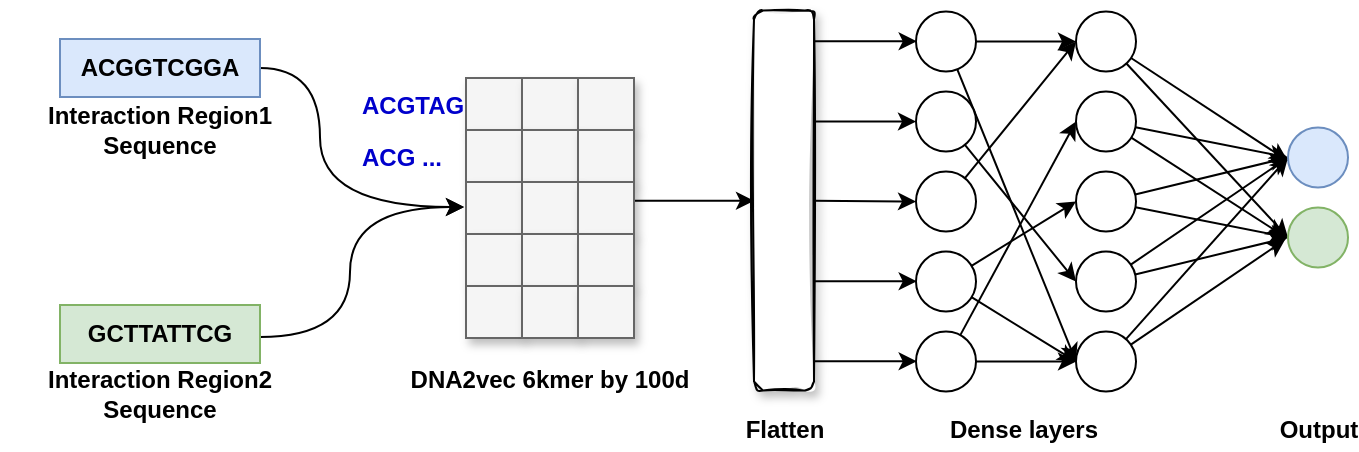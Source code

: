 <mxfile version="14.8.5" type="github">
  <diagram id="gIogGsXuzQi1VI0tjLUq" name="Page-1">
    <mxGraphModel dx="981" dy="526" grid="1" gridSize="10" guides="1" tooltips="1" connect="1" arrows="1" fold="1" page="1" pageScale="1" pageWidth="4681" pageHeight="3300" math="0" shadow="0">
      <root>
        <mxCell id="0" />
        <mxCell id="1" parent="0" />
        <mxCell id="Njo-u3qWFfw8xSDJ6qZh-193" style="edgeStyle=orthogonalEdgeStyle;curved=1;rounded=0;orthogonalLoop=1;jettySize=auto;html=1;entryX=0;entryY=0;entryDx=0;entryDy=0;exitX=1;exitY=0.5;exitDx=0;exitDy=0;fontStyle=1" edge="1" parent="1">
          <mxGeometry relative="1" as="geometry">
            <Array as="points">
              <mxPoint x="443" y="257.5" />
              <mxPoint x="443" y="326.5" />
            </Array>
            <mxPoint x="413" y="257" as="sourcePoint" />
            <mxPoint x="515" y="326.5" as="targetPoint" />
          </mxGeometry>
        </mxCell>
        <mxCell id="Njo-u3qWFfw8xSDJ6qZh-194" value="Interaction Region1 Sequence" style="text;html=1;strokeColor=none;fillColor=none;align=center;verticalAlign=middle;whiteSpace=wrap;rounded=0;fontStyle=1" vertex="1" parent="1">
          <mxGeometry x="283" y="277.5" width="160" height="20" as="geometry" />
        </mxCell>
        <mxCell id="Njo-u3qWFfw8xSDJ6qZh-195" style="edgeStyle=orthogonalEdgeStyle;curved=1;rounded=0;orthogonalLoop=1;jettySize=auto;html=1;entryX=0;entryY=0;entryDx=0;entryDy=0;exitX=1;exitY=0.5;exitDx=0;exitDy=0;fontStyle=1" edge="1" parent="1">
          <mxGeometry relative="1" as="geometry">
            <Array as="points">
              <mxPoint x="458" y="391.5" />
              <mxPoint x="458" y="326.5" />
            </Array>
            <mxPoint x="413" y="391.5" as="sourcePoint" />
            <mxPoint x="515" y="326.5" as="targetPoint" />
          </mxGeometry>
        </mxCell>
        <mxCell id="Njo-u3qWFfw8xSDJ6qZh-196" value="Interaction Region2 Sequence" style="text;html=1;strokeColor=none;fillColor=none;align=center;verticalAlign=middle;whiteSpace=wrap;rounded=0;fontStyle=1" vertex="1" parent="1">
          <mxGeometry x="283" y="409.5" width="160" height="20" as="geometry" />
        </mxCell>
        <mxCell id="Njo-u3qWFfw8xSDJ6qZh-198" style="edgeStyle=orthogonalEdgeStyle;rounded=0;orthogonalLoop=1;jettySize=auto;html=1;fontStyle=1" edge="1" parent="1">
          <mxGeometry relative="1" as="geometry">
            <mxPoint x="597" y="323.4" as="sourcePoint" />
            <mxPoint x="660" y="323.36" as="targetPoint" />
            <Array as="points">
              <mxPoint x="660" y="323.36" />
            </Array>
          </mxGeometry>
        </mxCell>
        <mxCell id="Njo-u3qWFfw8xSDJ6qZh-214" value="&lt;div&gt;ACGGTCGGA&lt;/div&gt;" style="text;html=1;strokeColor=#6c8ebf;fillColor=#dae8fc;align=center;verticalAlign=middle;whiteSpace=wrap;rounded=0;fontStyle=1" vertex="1" parent="1">
          <mxGeometry x="313" y="242.5" width="100" height="29" as="geometry" />
        </mxCell>
        <mxCell id="Njo-u3qWFfw8xSDJ6qZh-215" value="GCTTATTCG" style="text;html=1;strokeColor=#82b366;fillColor=#d5e8d4;align=center;verticalAlign=middle;whiteSpace=wrap;rounded=0;fontStyle=1" vertex="1" parent="1">
          <mxGeometry x="313" y="375.5" width="100" height="29" as="geometry" />
        </mxCell>
        <mxCell id="Njo-u3qWFfw8xSDJ6qZh-216" value="" style="rounded=0;whiteSpace=wrap;html=1;shadow=1;glass=0;sketch=0;fillColor=#f5f5f5;strokeColor=#666666;fontColor=#333333;fontStyle=1" vertex="1" parent="1">
          <mxGeometry x="516" y="262" width="28" height="26" as="geometry" />
        </mxCell>
        <mxCell id="Njo-u3qWFfw8xSDJ6qZh-217" value="DNA2vec 6kmer by 100d" style="text;html=1;strokeColor=none;fillColor=none;align=center;verticalAlign=middle;whiteSpace=wrap;rounded=0;fontStyle=1" vertex="1" parent="1">
          <mxGeometry x="478" y="403" width="160" height="20" as="geometry" />
        </mxCell>
        <mxCell id="Njo-u3qWFfw8xSDJ6qZh-218" value="" style="rounded=0;whiteSpace=wrap;html=1;shadow=1;glass=0;sketch=0;fillColor=#f5f5f5;strokeColor=#666666;fontColor=#333333;fontStyle=1" vertex="1" parent="1">
          <mxGeometry x="544" y="262" width="28" height="26" as="geometry" />
        </mxCell>
        <mxCell id="Njo-u3qWFfw8xSDJ6qZh-219" value="" style="rounded=0;whiteSpace=wrap;html=1;shadow=1;glass=0;sketch=0;fillColor=#f5f5f5;strokeColor=#666666;fontColor=#333333;fontStyle=1" vertex="1" parent="1">
          <mxGeometry x="572" y="262" width="28" height="26" as="geometry" />
        </mxCell>
        <mxCell id="Njo-u3qWFfw8xSDJ6qZh-220" value="" style="rounded=0;whiteSpace=wrap;html=1;shadow=1;glass=0;sketch=0;fillColor=#f5f5f5;strokeColor=#666666;fontColor=#333333;fontStyle=1" vertex="1" parent="1">
          <mxGeometry x="516" y="288" width="28" height="26" as="geometry" />
        </mxCell>
        <mxCell id="Njo-u3qWFfw8xSDJ6qZh-221" value="" style="rounded=0;whiteSpace=wrap;html=1;shadow=1;glass=0;sketch=0;fillColor=#f5f5f5;strokeColor=#666666;fontColor=#333333;fontStyle=1" vertex="1" parent="1">
          <mxGeometry x="544" y="288" width="28" height="26" as="geometry" />
        </mxCell>
        <mxCell id="Njo-u3qWFfw8xSDJ6qZh-222" value="" style="rounded=0;whiteSpace=wrap;html=1;shadow=1;glass=0;sketch=0;fillColor=#f5f5f5;strokeColor=#666666;fontColor=#333333;fontStyle=1" vertex="1" parent="1">
          <mxGeometry x="572" y="288" width="28" height="26" as="geometry" />
        </mxCell>
        <mxCell id="Njo-u3qWFfw8xSDJ6qZh-223" value="" style="rounded=0;whiteSpace=wrap;html=1;shadow=1;glass=0;sketch=0;fillColor=#f5f5f5;strokeColor=#666666;fontColor=#333333;fontStyle=1" vertex="1" parent="1">
          <mxGeometry x="516" y="314" width="28" height="26" as="geometry" />
        </mxCell>
        <mxCell id="Njo-u3qWFfw8xSDJ6qZh-224" value="" style="rounded=0;whiteSpace=wrap;html=1;shadow=1;glass=0;sketch=0;fillColor=#f5f5f5;strokeColor=#666666;fontColor=#333333;fontStyle=1" vertex="1" parent="1">
          <mxGeometry x="544" y="314" width="28" height="26" as="geometry" />
        </mxCell>
        <mxCell id="Njo-u3qWFfw8xSDJ6qZh-225" value="" style="rounded=0;whiteSpace=wrap;html=1;shadow=1;glass=0;sketch=0;fillColor=#f5f5f5;strokeColor=#666666;fontColor=#333333;fontStyle=1" vertex="1" parent="1">
          <mxGeometry x="572" y="314" width="28" height="26" as="geometry" />
        </mxCell>
        <mxCell id="Njo-u3qWFfw8xSDJ6qZh-226" value="" style="rounded=0;whiteSpace=wrap;html=1;shadow=1;glass=0;sketch=0;fillColor=#f5f5f5;strokeColor=#666666;fontColor=#333333;fontStyle=1" vertex="1" parent="1">
          <mxGeometry x="516" y="340" width="28" height="26" as="geometry" />
        </mxCell>
        <mxCell id="Njo-u3qWFfw8xSDJ6qZh-227" value="" style="rounded=0;whiteSpace=wrap;html=1;shadow=1;glass=0;sketch=0;fillColor=#f5f5f5;strokeColor=#666666;fontColor=#333333;fontStyle=1" vertex="1" parent="1">
          <mxGeometry x="544" y="340" width="28" height="26" as="geometry" />
        </mxCell>
        <mxCell id="Njo-u3qWFfw8xSDJ6qZh-228" value="" style="rounded=0;whiteSpace=wrap;html=1;shadow=1;glass=0;sketch=0;fillColor=#f5f5f5;strokeColor=#666666;fontColor=#333333;fontStyle=1" vertex="1" parent="1">
          <mxGeometry x="572" y="340" width="28" height="26" as="geometry" />
        </mxCell>
        <mxCell id="Njo-u3qWFfw8xSDJ6qZh-229" value="" style="rounded=0;whiteSpace=wrap;html=1;shadow=1;glass=0;sketch=0;fillColor=#f5f5f5;strokeColor=#666666;fontColor=#333333;fontStyle=1" vertex="1" parent="1">
          <mxGeometry x="516" y="366" width="28" height="26" as="geometry" />
        </mxCell>
        <mxCell id="Njo-u3qWFfw8xSDJ6qZh-230" value="" style="rounded=0;whiteSpace=wrap;html=1;shadow=1;glass=0;sketch=0;fillColor=#f5f5f5;strokeColor=#666666;fontColor=#333333;fontStyle=1" vertex="1" parent="1">
          <mxGeometry x="544" y="366" width="28" height="26" as="geometry" />
        </mxCell>
        <mxCell id="Njo-u3qWFfw8xSDJ6qZh-231" value="" style="rounded=0;whiteSpace=wrap;html=1;shadow=1;glass=0;sketch=0;fillColor=#f5f5f5;strokeColor=#666666;fontColor=#333333;fontStyle=1" vertex="1" parent="1">
          <mxGeometry x="572" y="366" width="28" height="26" as="geometry" />
        </mxCell>
        <mxCell id="Njo-u3qWFfw8xSDJ6qZh-232" value="&lt;font color=&quot;#0000CC&quot;&gt;ACGTAG&lt;/font&gt;" style="text;whiteSpace=wrap;html=1;fontStyle=1" vertex="1" parent="1">
          <mxGeometry x="462" y="262" width="70" height="30" as="geometry" />
        </mxCell>
        <mxCell id="Njo-u3qWFfw8xSDJ6qZh-233" value="&lt;font color=&quot;#0000CC&quot;&gt;ACG ...&lt;/font&gt;" style="text;whiteSpace=wrap;html=1;fontStyle=1" vertex="1" parent="1">
          <mxGeometry x="462" y="288" width="70" height="30" as="geometry" />
        </mxCell>
        <mxCell id="Njo-u3qWFfw8xSDJ6qZh-234" value="Dense layers" style="text;html=1;strokeColor=none;fillColor=none;align=center;verticalAlign=middle;whiteSpace=wrap;rounded=0;fontStyle=1" vertex="1" parent="1">
          <mxGeometry x="750" y="427.75" width="90" height="20" as="geometry" />
        </mxCell>
        <mxCell id="Njo-u3qWFfw8xSDJ6qZh-235" value="Flatten" style="text;html=1;strokeColor=none;fillColor=none;align=center;verticalAlign=middle;whiteSpace=wrap;rounded=0;fontStyle=1" vertex="1" parent="1">
          <mxGeometry x="664.5" y="427.75" width="21" height="20" as="geometry" />
        </mxCell>
        <mxCell id="Njo-u3qWFfw8xSDJ6qZh-236" style="edgeStyle=none;rounded=1;jumpSize=20;orthogonalLoop=1;jettySize=auto;html=1;entryX=0;entryY=0.5;entryDx=0;entryDy=0;strokeWidth=1;fontStyle=1" edge="1" parent="1" source="Njo-u3qWFfw8xSDJ6qZh-238" target="Njo-u3qWFfw8xSDJ6qZh-263">
          <mxGeometry relative="1" as="geometry" />
        </mxCell>
        <mxCell id="Njo-u3qWFfw8xSDJ6qZh-237" style="edgeStyle=none;rounded=0;orthogonalLoop=1;jettySize=auto;html=1;entryX=0;entryY=0.5;entryDx=0;entryDy=0;fontStyle=1" edge="1" parent="1" source="Njo-u3qWFfw8xSDJ6qZh-238" target="Njo-u3qWFfw8xSDJ6qZh-251">
          <mxGeometry relative="1" as="geometry" />
        </mxCell>
        <mxCell id="Njo-u3qWFfw8xSDJ6qZh-238" value="" style="ellipse;whiteSpace=wrap;html=1;aspect=fixed;fontStyle=1" vertex="1" parent="1">
          <mxGeometry x="741" y="228.75" width="30" height="30" as="geometry" />
        </mxCell>
        <mxCell id="Njo-u3qWFfw8xSDJ6qZh-239" style="edgeStyle=none;rounded=1;jumpSize=20;orthogonalLoop=1;jettySize=auto;html=1;entryX=0;entryY=0.5;entryDx=0;entryDy=0;strokeWidth=1;fontStyle=1" edge="1" parent="1" source="Njo-u3qWFfw8xSDJ6qZh-240" target="Njo-u3qWFfw8xSDJ6qZh-260">
          <mxGeometry relative="1" as="geometry" />
        </mxCell>
        <mxCell id="Njo-u3qWFfw8xSDJ6qZh-240" value="" style="ellipse;whiteSpace=wrap;html=1;aspect=fixed;fontStyle=1" vertex="1" parent="1">
          <mxGeometry x="741" y="268.75" width="30" height="30" as="geometry" />
        </mxCell>
        <mxCell id="Njo-u3qWFfw8xSDJ6qZh-241" style="edgeStyle=none;rounded=1;jumpSize=20;orthogonalLoop=1;jettySize=auto;html=1;entryX=0;entryY=0.5;entryDx=0;entryDy=0;strokeWidth=1;fontStyle=1" edge="1" parent="1" source="Njo-u3qWFfw8xSDJ6qZh-242" target="Njo-u3qWFfw8xSDJ6qZh-251">
          <mxGeometry relative="1" as="geometry" />
        </mxCell>
        <mxCell id="Njo-u3qWFfw8xSDJ6qZh-242" value="" style="ellipse;whiteSpace=wrap;html=1;aspect=fixed;fontStyle=1" vertex="1" parent="1">
          <mxGeometry x="741" y="308.75" width="30" height="30" as="geometry" />
        </mxCell>
        <mxCell id="Njo-u3qWFfw8xSDJ6qZh-243" style="edgeStyle=none;rounded=0;orthogonalLoop=1;jettySize=auto;html=1;entryX=0;entryY=0.5;entryDx=0;entryDy=0;fontStyle=1" edge="1" parent="1" source="Njo-u3qWFfw8xSDJ6qZh-245" target="Njo-u3qWFfw8xSDJ6qZh-257">
          <mxGeometry relative="1" as="geometry" />
        </mxCell>
        <mxCell id="Njo-u3qWFfw8xSDJ6qZh-244" style="edgeStyle=none;rounded=0;orthogonalLoop=1;jettySize=auto;html=1;entryX=0;entryY=0.5;entryDx=0;entryDy=0;fontStyle=1" edge="1" parent="1" source="Njo-u3qWFfw8xSDJ6qZh-245" target="Njo-u3qWFfw8xSDJ6qZh-263">
          <mxGeometry relative="1" as="geometry" />
        </mxCell>
        <mxCell id="Njo-u3qWFfw8xSDJ6qZh-245" value="" style="ellipse;whiteSpace=wrap;html=1;aspect=fixed;fontStyle=1" vertex="1" parent="1">
          <mxGeometry x="741" y="348.75" width="30" height="30" as="geometry" />
        </mxCell>
        <mxCell id="Njo-u3qWFfw8xSDJ6qZh-246" style="edgeStyle=none;rounded=1;jumpSize=20;orthogonalLoop=1;jettySize=auto;html=1;entryX=0;entryY=0.5;entryDx=0;entryDy=0;strokeWidth=1;fontStyle=1" edge="1" parent="1" source="Njo-u3qWFfw8xSDJ6qZh-248" target="Njo-u3qWFfw8xSDJ6qZh-254">
          <mxGeometry relative="1" as="geometry" />
        </mxCell>
        <mxCell id="Njo-u3qWFfw8xSDJ6qZh-247" style="edgeStyle=none;rounded=1;jumpSize=20;orthogonalLoop=1;jettySize=auto;html=1;entryX=0;entryY=0.5;entryDx=0;entryDy=0;strokeWidth=1;fontStyle=1" edge="1" parent="1" source="Njo-u3qWFfw8xSDJ6qZh-248" target="Njo-u3qWFfw8xSDJ6qZh-263">
          <mxGeometry relative="1" as="geometry" />
        </mxCell>
        <mxCell id="Njo-u3qWFfw8xSDJ6qZh-248" value="" style="ellipse;whiteSpace=wrap;html=1;aspect=fixed;fontStyle=1" vertex="1" parent="1">
          <mxGeometry x="741" y="388.75" width="30" height="30" as="geometry" />
        </mxCell>
        <mxCell id="Njo-u3qWFfw8xSDJ6qZh-249" style="edgeStyle=none;rounded=1;jumpSize=20;orthogonalLoop=1;jettySize=auto;html=1;entryX=0;entryY=0.5;entryDx=0;entryDy=0;strokeWidth=1;fontStyle=1" edge="1" parent="1" source="Njo-u3qWFfw8xSDJ6qZh-251" target="Njo-u3qWFfw8xSDJ6qZh-266">
          <mxGeometry relative="1" as="geometry" />
        </mxCell>
        <mxCell id="Njo-u3qWFfw8xSDJ6qZh-250" style="edgeStyle=none;rounded=1;jumpSize=20;orthogonalLoop=1;jettySize=auto;html=1;strokeWidth=1;entryX=-0.001;entryY=0.557;entryDx=0;entryDy=0;entryPerimeter=0;fontStyle=1" edge="1" parent="1" source="Njo-u3qWFfw8xSDJ6qZh-251" target="Njo-u3qWFfw8xSDJ6qZh-265">
          <mxGeometry relative="1" as="geometry">
            <mxPoint x="921" y="323.75" as="targetPoint" />
          </mxGeometry>
        </mxCell>
        <mxCell id="Njo-u3qWFfw8xSDJ6qZh-251" value="" style="ellipse;whiteSpace=wrap;html=1;aspect=fixed;fontStyle=1" vertex="1" parent="1">
          <mxGeometry x="821" y="228.75" width="30" height="30" as="geometry" />
        </mxCell>
        <mxCell id="Njo-u3qWFfw8xSDJ6qZh-252" style="edgeStyle=none;rounded=1;jumpSize=20;orthogonalLoop=1;jettySize=auto;html=1;entryX=0;entryY=0.5;entryDx=0;entryDy=0;strokeWidth=1;fontStyle=1" edge="1" parent="1" source="Njo-u3qWFfw8xSDJ6qZh-254" target="Njo-u3qWFfw8xSDJ6qZh-265">
          <mxGeometry relative="1" as="geometry" />
        </mxCell>
        <mxCell id="Njo-u3qWFfw8xSDJ6qZh-253" style="edgeStyle=none;rounded=1;jumpSize=20;orthogonalLoop=1;jettySize=auto;html=1;strokeWidth=1;entryX=-0.057;entryY=0.483;entryDx=0;entryDy=0;entryPerimeter=0;fontStyle=1" edge="1" parent="1" source="Njo-u3qWFfw8xSDJ6qZh-254" target="Njo-u3qWFfw8xSDJ6qZh-266">
          <mxGeometry relative="1" as="geometry">
            <mxPoint x="931" y="363.75" as="targetPoint" />
          </mxGeometry>
        </mxCell>
        <mxCell id="Njo-u3qWFfw8xSDJ6qZh-254" value="" style="ellipse;whiteSpace=wrap;html=1;aspect=fixed;fontStyle=1" vertex="1" parent="1">
          <mxGeometry x="821" y="268.75" width="30" height="30" as="geometry" />
        </mxCell>
        <mxCell id="Njo-u3qWFfw8xSDJ6qZh-255" style="edgeStyle=none;rounded=1;jumpSize=20;orthogonalLoop=1;jettySize=auto;html=1;entryX=0;entryY=0.5;entryDx=0;entryDy=0;strokeWidth=1;fontStyle=1" edge="1" parent="1" source="Njo-u3qWFfw8xSDJ6qZh-257" target="Njo-u3qWFfw8xSDJ6qZh-266">
          <mxGeometry relative="1" as="geometry" />
        </mxCell>
        <mxCell id="Njo-u3qWFfw8xSDJ6qZh-256" style="edgeStyle=none;rounded=1;jumpSize=20;orthogonalLoop=1;jettySize=auto;html=1;strokeWidth=1;entryX=0;entryY=0.5;entryDx=0;entryDy=0;fontStyle=1" edge="1" parent="1" source="Njo-u3qWFfw8xSDJ6qZh-257" target="Njo-u3qWFfw8xSDJ6qZh-265">
          <mxGeometry relative="1" as="geometry">
            <mxPoint x="931" y="323.75" as="targetPoint" />
          </mxGeometry>
        </mxCell>
        <mxCell id="Njo-u3qWFfw8xSDJ6qZh-257" value="" style="ellipse;whiteSpace=wrap;html=1;aspect=fixed;fontStyle=1" vertex="1" parent="1">
          <mxGeometry x="821" y="308.75" width="30" height="30" as="geometry" />
        </mxCell>
        <mxCell id="Njo-u3qWFfw8xSDJ6qZh-258" style="edgeStyle=none;rounded=1;jumpSize=20;orthogonalLoop=1;jettySize=auto;html=1;entryX=0;entryY=0.5;entryDx=0;entryDy=0;strokeWidth=1;fontStyle=1" edge="1" parent="1" source="Njo-u3qWFfw8xSDJ6qZh-260" target="Njo-u3qWFfw8xSDJ6qZh-265">
          <mxGeometry relative="1" as="geometry" />
        </mxCell>
        <mxCell id="Njo-u3qWFfw8xSDJ6qZh-259" style="edgeStyle=none;rounded=1;jumpSize=20;orthogonalLoop=1;jettySize=auto;html=1;strokeWidth=1;entryX=0;entryY=0.5;entryDx=0;entryDy=0;fontStyle=1" edge="1" parent="1" source="Njo-u3qWFfw8xSDJ6qZh-260" target="Njo-u3qWFfw8xSDJ6qZh-266">
          <mxGeometry relative="1" as="geometry">
            <mxPoint x="921" y="363.75" as="targetPoint" />
          </mxGeometry>
        </mxCell>
        <mxCell id="Njo-u3qWFfw8xSDJ6qZh-260" value="" style="ellipse;whiteSpace=wrap;html=1;aspect=fixed;fontStyle=1" vertex="1" parent="1">
          <mxGeometry x="821" y="348.75" width="30" height="30" as="geometry" />
        </mxCell>
        <mxCell id="Njo-u3qWFfw8xSDJ6qZh-261" style="edgeStyle=none;rounded=1;jumpSize=20;orthogonalLoop=1;jettySize=auto;html=1;strokeWidth=1;entryX=-0.05;entryY=0.538;entryDx=0;entryDy=0;entryPerimeter=0;fontStyle=1" edge="1" parent="1" source="Njo-u3qWFfw8xSDJ6qZh-263" target="Njo-u3qWFfw8xSDJ6qZh-266">
          <mxGeometry relative="1" as="geometry">
            <mxPoint x="931" y="363.75" as="targetPoint" />
          </mxGeometry>
        </mxCell>
        <mxCell id="Njo-u3qWFfw8xSDJ6qZh-262" style="edgeStyle=none;rounded=1;jumpSize=20;orthogonalLoop=1;jettySize=auto;html=1;strokeWidth=1;entryX=0;entryY=0.5;entryDx=0;entryDy=0;fontStyle=1" edge="1" parent="1" source="Njo-u3qWFfw8xSDJ6qZh-263" target="Njo-u3qWFfw8xSDJ6qZh-265">
          <mxGeometry relative="1" as="geometry">
            <mxPoint x="921" y="323.75" as="targetPoint" />
          </mxGeometry>
        </mxCell>
        <mxCell id="Njo-u3qWFfw8xSDJ6qZh-263" value="" style="ellipse;whiteSpace=wrap;html=1;aspect=fixed;fontStyle=1" vertex="1" parent="1">
          <mxGeometry x="821" y="388.75" width="30" height="30" as="geometry" />
        </mxCell>
        <mxCell id="Njo-u3qWFfw8xSDJ6qZh-264" value="&lt;div&gt;Output&lt;/div&gt;" style="text;html=1;strokeColor=none;fillColor=none;align=center;verticalAlign=middle;whiteSpace=wrap;rounded=0;fontStyle=1" vertex="1" parent="1">
          <mxGeometry x="930.75" y="427.75" width="22.5" height="20" as="geometry" />
        </mxCell>
        <mxCell id="Njo-u3qWFfw8xSDJ6qZh-265" value="" style="ellipse;whiteSpace=wrap;html=1;aspect=fixed;fillColor=#dae8fc;strokeColor=#6c8ebf;fontStyle=1" vertex="1" parent="1">
          <mxGeometry x="927" y="286.75" width="30" height="30" as="geometry" />
        </mxCell>
        <mxCell id="Njo-u3qWFfw8xSDJ6qZh-266" value="" style="ellipse;whiteSpace=wrap;html=1;aspect=fixed;fillColor=#d5e8d4;strokeColor=#82b366;fontStyle=1" vertex="1" parent="1">
          <mxGeometry x="927" y="326.75" width="30" height="30" as="geometry" />
        </mxCell>
        <mxCell id="Njo-u3qWFfw8xSDJ6qZh-267" style="rounded=0;orthogonalLoop=1;jettySize=auto;html=1;entryX=0;entryY=0.5;entryDx=0;entryDy=0;fontStyle=1" edge="1" parent="1" source="Njo-u3qWFfw8xSDJ6qZh-268">
          <mxGeometry relative="1" as="geometry">
            <mxPoint x="741.0" y="323.75" as="targetPoint" />
          </mxGeometry>
        </mxCell>
        <mxCell id="Njo-u3qWFfw8xSDJ6qZh-268" value="" style="rounded=1;whiteSpace=wrap;html=1;shadow=1;glass=0;sketch=1;fontStyle=1" vertex="1" parent="1">
          <mxGeometry x="660" y="228.25" width="30" height="190" as="geometry" />
        </mxCell>
        <mxCell id="Njo-u3qWFfw8xSDJ6qZh-269" value="" style="endArrow=classic;html=1;entryX=0;entryY=0.5;entryDx=0;entryDy=0;exitX=0.989;exitY=0.292;exitDx=0;exitDy=0;exitPerimeter=0;fontStyle=1" edge="1" parent="1" source="Njo-u3qWFfw8xSDJ6qZh-268">
          <mxGeometry width="50" height="50" relative="1" as="geometry">
            <mxPoint x="691" y="336.75" as="sourcePoint" />
            <mxPoint x="741.0" y="283.75" as="targetPoint" />
          </mxGeometry>
        </mxCell>
        <mxCell id="Njo-u3qWFfw8xSDJ6qZh-270" value="" style="endArrow=classic;html=1;entryX=0;entryY=0.5;entryDx=0;entryDy=0;exitX=0.989;exitY=0.292;exitDx=0;exitDy=0;exitPerimeter=0;fontStyle=1" edge="1" parent="1">
          <mxGeometry width="50" height="50" relative="1" as="geometry">
            <mxPoint x="690" y="243.65" as="sourcePoint" />
            <mxPoint x="741.33" y="243.67" as="targetPoint" />
          </mxGeometry>
        </mxCell>
        <mxCell id="Njo-u3qWFfw8xSDJ6qZh-271" value="" style="endArrow=classic;html=1;entryX=0;entryY=0.5;entryDx=0;entryDy=0;exitX=0.989;exitY=0.292;exitDx=0;exitDy=0;exitPerimeter=0;fontStyle=1" edge="1" parent="1">
          <mxGeometry width="50" height="50" relative="1" as="geometry">
            <mxPoint x="690" y="363.65" as="sourcePoint" />
            <mxPoint x="741.33" y="363.67" as="targetPoint" />
          </mxGeometry>
        </mxCell>
        <mxCell id="Njo-u3qWFfw8xSDJ6qZh-272" value="" style="endArrow=classic;html=1;entryX=0;entryY=0.5;entryDx=0;entryDy=0;exitX=0.989;exitY=0.292;exitDx=0;exitDy=0;exitPerimeter=0;fontStyle=1" edge="1" parent="1">
          <mxGeometry width="50" height="50" relative="1" as="geometry">
            <mxPoint x="690" y="403.65" as="sourcePoint" />
            <mxPoint x="741.33" y="403.67" as="targetPoint" />
          </mxGeometry>
        </mxCell>
      </root>
    </mxGraphModel>
  </diagram>
</mxfile>
